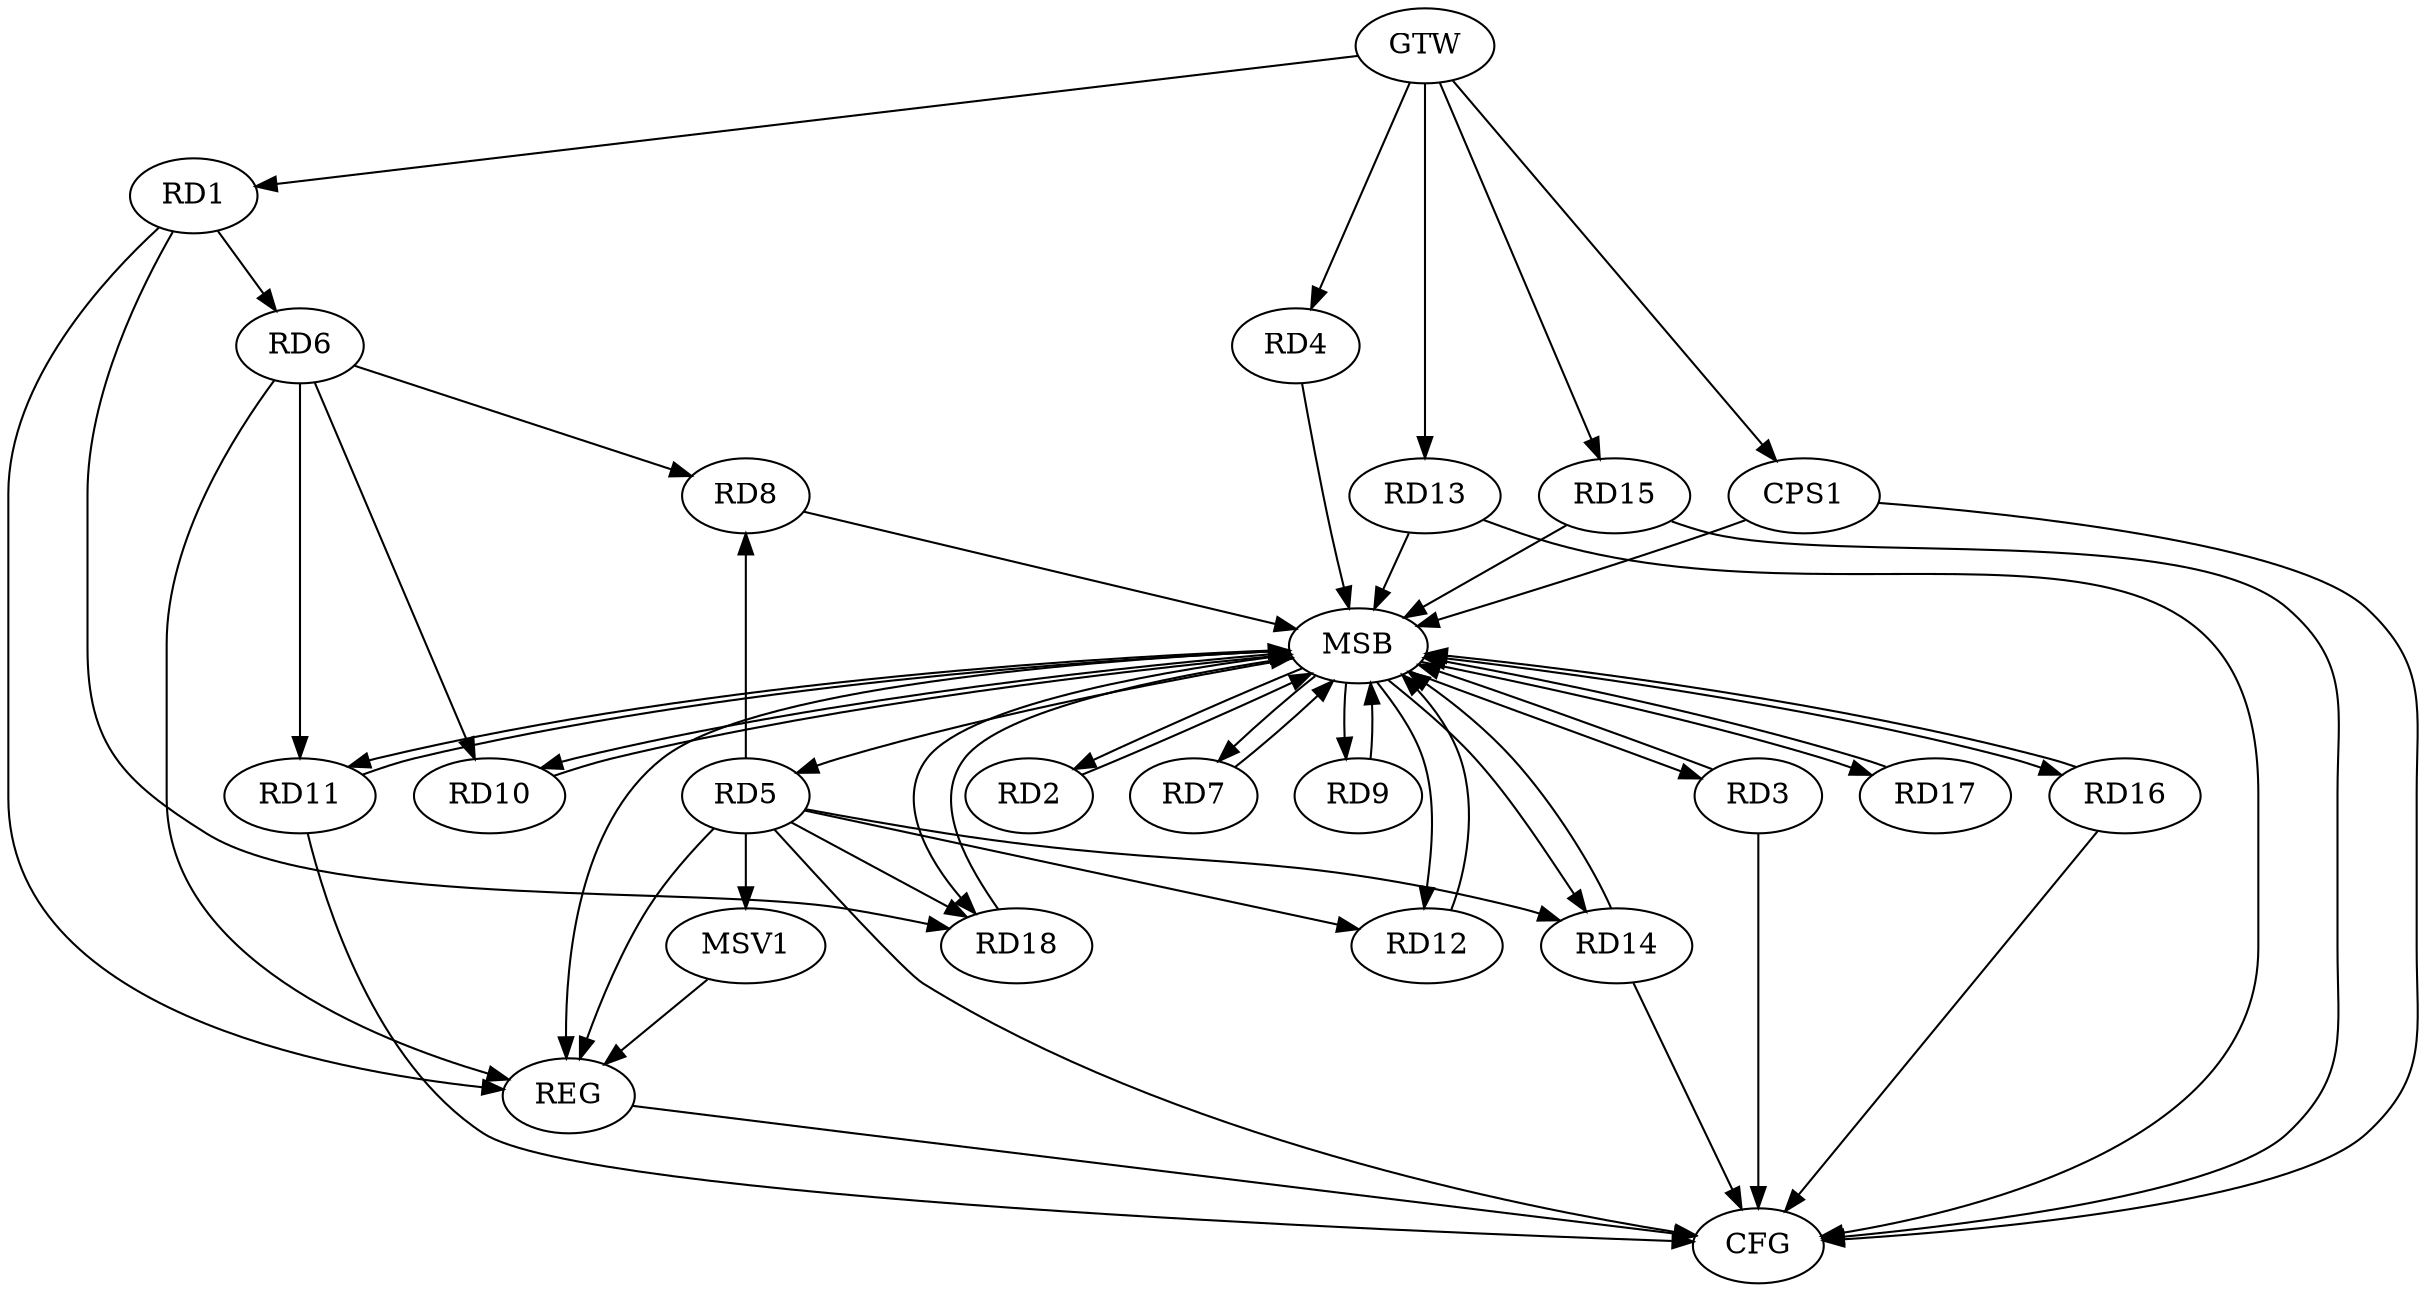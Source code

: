 strict digraph G {
  RD1 [ label="RD1" ];
  RD2 [ label="RD2" ];
  RD3 [ label="RD3" ];
  RD4 [ label="RD4" ];
  RD5 [ label="RD5" ];
  RD6 [ label="RD6" ];
  RD7 [ label="RD7" ];
  RD8 [ label="RD8" ];
  RD9 [ label="RD9" ];
  RD10 [ label="RD10" ];
  RD11 [ label="RD11" ];
  RD12 [ label="RD12" ];
  RD13 [ label="RD13" ];
  RD14 [ label="RD14" ];
  RD15 [ label="RD15" ];
  RD16 [ label="RD16" ];
  RD17 [ label="RD17" ];
  RD18 [ label="RD18" ];
  CPS1 [ label="CPS1" ];
  GTW [ label="GTW" ];
  REG [ label="REG" ];
  MSB [ label="MSB" ];
  CFG [ label="CFG" ];
  MSV1 [ label="MSV1" ];
  RD1 -> RD6;
  RD1 -> RD18;
  RD5 -> RD8;
  RD5 -> RD12;
  RD5 -> RD14;
  RD5 -> RD18;
  RD6 -> RD8;
  RD6 -> RD10;
  RD6 -> RD11;
  GTW -> RD1;
  GTW -> RD4;
  GTW -> RD13;
  GTW -> RD15;
  GTW -> CPS1;
  RD1 -> REG;
  RD5 -> REG;
  RD6 -> REG;
  RD2 -> MSB;
  MSB -> REG;
  RD3 -> MSB;
  MSB -> RD7;
  MSB -> RD12;
  RD4 -> MSB;
  MSB -> RD9;
  MSB -> RD11;
  RD7 -> MSB;
  RD8 -> MSB;
  MSB -> RD17;
  RD9 -> MSB;
  MSB -> RD2;
  MSB -> RD5;
  MSB -> RD18;
  RD10 -> MSB;
  RD11 -> MSB;
  MSB -> RD14;
  MSB -> RD16;
  RD12 -> MSB;
  RD13 -> MSB;
  RD14 -> MSB;
  RD15 -> MSB;
  RD16 -> MSB;
  MSB -> RD3;
  RD17 -> MSB;
  MSB -> RD10;
  RD18 -> MSB;
  CPS1 -> MSB;
  RD5 -> CFG;
  RD11 -> CFG;
  RD13 -> CFG;
  RD15 -> CFG;
  CPS1 -> CFG;
  RD3 -> CFG;
  RD14 -> CFG;
  RD16 -> CFG;
  REG -> CFG;
  RD5 -> MSV1;
  MSV1 -> REG;
}

